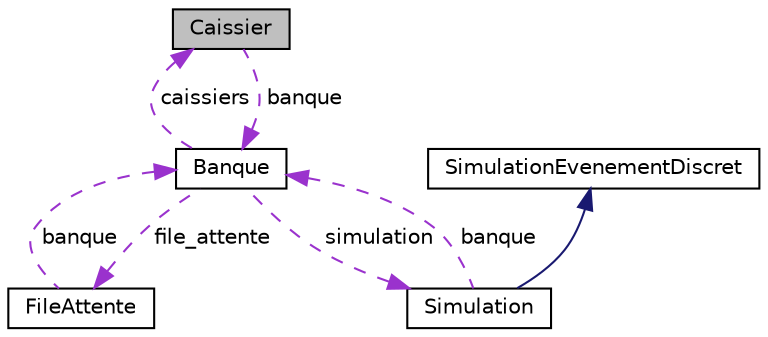 digraph "Caissier"
{
  edge [fontname="Helvetica",fontsize="10",labelfontname="Helvetica",labelfontsize="10"];
  node [fontname="Helvetica",fontsize="10",shape=record];
  Node1 [label="Caissier",height=0.2,width=0.4,color="black", fillcolor="grey75", style="filled", fontcolor="black"];
  Node2 -> Node1 [dir="back",color="darkorchid3",fontsize="10",style="dashed",label=" banque" ,fontname="Helvetica"];
  Node2 [label="Banque",height=0.2,width=0.4,color="black", fillcolor="white", style="filled",URL="$classBanque.html"];
  Node1 -> Node2 [dir="back",color="darkorchid3",fontsize="10",style="dashed",label=" caissiers" ,fontname="Helvetica"];
  Node3 -> Node2 [dir="back",color="darkorchid3",fontsize="10",style="dashed",label=" simulation" ,fontname="Helvetica"];
  Node3 [label="Simulation",height=0.2,width=0.4,color="black", fillcolor="white", style="filled",URL="$classSimulation.html"];
  Node4 -> Node3 [dir="back",color="midnightblue",fontsize="10",style="solid",fontname="Helvetica"];
  Node4 [label="SimulationEvenementDiscret",height=0.2,width=0.4,color="black", fillcolor="white", style="filled",URL="$classSimulationEvenementDiscret.html"];
  Node2 -> Node3 [dir="back",color="darkorchid3",fontsize="10",style="dashed",label=" banque" ,fontname="Helvetica"];
  Node5 -> Node2 [dir="back",color="darkorchid3",fontsize="10",style="dashed",label=" file_attente" ,fontname="Helvetica"];
  Node5 [label="FileAttente",height=0.2,width=0.4,color="black", fillcolor="white", style="filled",URL="$classFileAttente.html"];
  Node2 -> Node5 [dir="back",color="darkorchid3",fontsize="10",style="dashed",label=" banque" ,fontname="Helvetica"];
}
